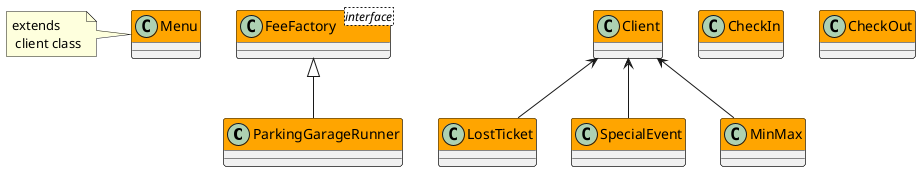 @startuml
skinparam classHeaderBackgroundColor orange


class ParkingGarageRunner{
}

class Client{
}

class FeeFactory<interface>{
}


class LostTicket{
}

class SpecialEvent{
}

class MinMax{
}

class CheckIn{
}

class CheckOut{
}

class Menu{
}

FeeFactory <|-- ParkingGarageRunner
Client <-- LostTicket
Client <-- SpecialEvent
Client <-- MinMax
note left : extends \n client class


@enduml
